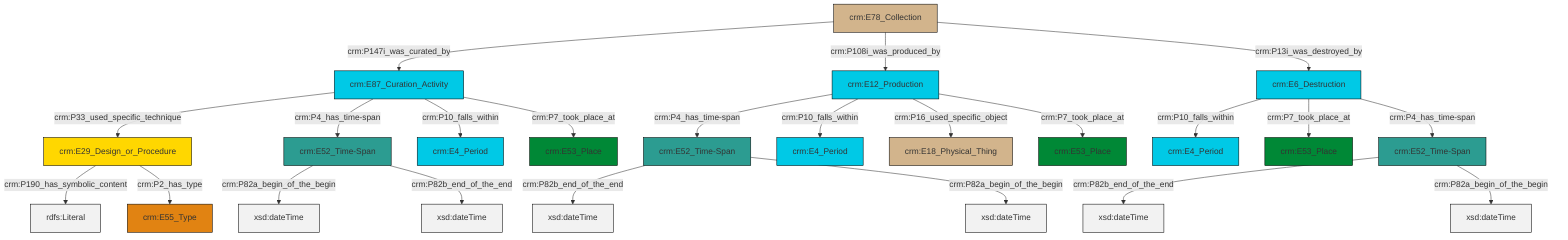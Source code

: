 graph TD
classDef Literal fill:#f2f2f2,stroke:#000000;
classDef CRM_Entity fill:#FFFFFF,stroke:#000000;
classDef Temporal_Entity fill:#00C9E6, stroke:#000000;
classDef Type fill:#E18312, stroke:#000000;
classDef Time-Span fill:#2C9C91, stroke:#000000;
classDef Appellation fill:#FFEB7F, stroke:#000000;
classDef Place fill:#008836, stroke:#000000;
classDef Persistent_Item fill:#B266B2, stroke:#000000;
classDef Conceptual_Object fill:#FFD700, stroke:#000000;
classDef Physical_Thing fill:#D2B48C, stroke:#000000;
classDef Actor fill:#f58aad, stroke:#000000;
classDef PC_Classes fill:#4ce600, stroke:#000000;
classDef Multi fill:#cccccc,stroke:#000000;

0["crm:E87_Curation_Activity"]:::Temporal_Entity -->|crm:P33_used_specific_technique| 1["crm:E29_Design_or_Procedure"]:::Conceptual_Object
2["crm:E52_Time-Span"]:::Time-Span -->|crm:P82b_end_of_the_end| 3[xsd:dateTime]:::Literal
4["crm:E52_Time-Span"]:::Time-Span -->|crm:P82a_begin_of_the_begin| 8[xsd:dateTime]:::Literal
2["crm:E52_Time-Span"]:::Time-Span -->|crm:P82a_begin_of_the_begin| 9[xsd:dateTime]:::Literal
4["crm:E52_Time-Span"]:::Time-Span -->|crm:P82b_end_of_the_end| 12[xsd:dateTime]:::Literal
13["crm:E12_Production"]:::Temporal_Entity -->|crm:P4_has_time-span| 2["crm:E52_Time-Span"]:::Time-Span
0["crm:E87_Curation_Activity"]:::Temporal_Entity -->|crm:P4_has_time-span| 4["crm:E52_Time-Span"]:::Time-Span
16["crm:E6_Destruction"]:::Temporal_Entity -->|crm:P10_falls_within| 17["crm:E4_Period"]:::Temporal_Entity
18["crm:E52_Time-Span"]:::Time-Span -->|crm:P82b_end_of_the_end| 19[xsd:dateTime]:::Literal
0["crm:E87_Curation_Activity"]:::Temporal_Entity -->|crm:P10_falls_within| 10["crm:E4_Period"]:::Temporal_Entity
27["crm:E78_Collection"]:::Physical_Thing -->|crm:P147i_was_curated_by| 0["crm:E87_Curation_Activity"]:::Temporal_Entity
16["crm:E6_Destruction"]:::Temporal_Entity -->|crm:P7_took_place_at| 22["crm:E53_Place"]:::Place
13["crm:E12_Production"]:::Temporal_Entity -->|crm:P10_falls_within| 28["crm:E4_Period"]:::Temporal_Entity
1["crm:E29_Design_or_Procedure"]:::Conceptual_Object -->|crm:P190_has_symbolic_content| 34[rdfs:Literal]:::Literal
0["crm:E87_Curation_Activity"]:::Temporal_Entity -->|crm:P7_took_place_at| 6["crm:E53_Place"]:::Place
13["crm:E12_Production"]:::Temporal_Entity -->|crm:P16_used_specific_object| 29["crm:E18_Physical_Thing"]:::Physical_Thing
18["crm:E52_Time-Span"]:::Time-Span -->|crm:P82a_begin_of_the_begin| 36[xsd:dateTime]:::Literal
27["crm:E78_Collection"]:::Physical_Thing -->|crm:P108i_was_produced_by| 13["crm:E12_Production"]:::Temporal_Entity
1["crm:E29_Design_or_Procedure"]:::Conceptual_Object -->|crm:P2_has_type| 24["crm:E55_Type"]:::Type
16["crm:E6_Destruction"]:::Temporal_Entity -->|crm:P4_has_time-span| 18["crm:E52_Time-Span"]:::Time-Span
27["crm:E78_Collection"]:::Physical_Thing -->|crm:P13i_was_destroyed_by| 16["crm:E6_Destruction"]:::Temporal_Entity
13["crm:E12_Production"]:::Temporal_Entity -->|crm:P7_took_place_at| 14["crm:E53_Place"]:::Place